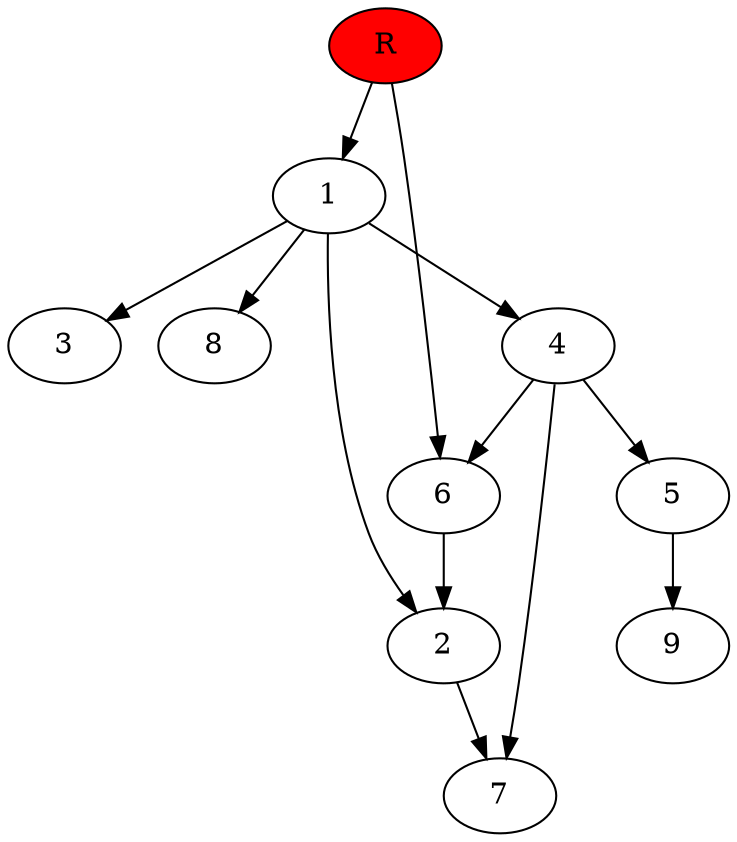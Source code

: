digraph prb28104 {
	1
	2
	3
	4
	5
	6
	7
	8
	R [fillcolor="#ff0000" style=filled]
	1 -> 2
	1 -> 3
	1 -> 4
	1 -> 8
	2 -> 7
	4 -> 5
	4 -> 6
	4 -> 7
	5 -> 9
	6 -> 2
	R -> 1
	R -> 6
}

